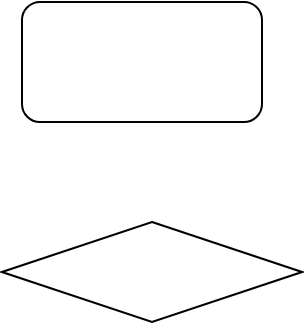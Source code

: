 <mxfile version="13.6.5">
    <diagram id="zlbeGAh_UAn7k8If0XBv" name="第 1 页">
        <mxGraphModel dx="767" dy="398" grid="1" gridSize="10" guides="1" tooltips="1" connect="1" arrows="1" fold="1" page="1" pageScale="1" pageWidth="827" pageHeight="1169" math="0" shadow="0">
            <root>
                <mxCell id="0"/>
                <mxCell id="1" parent="0"/>
                <mxCell id="2" value="" style="rounded=1;whiteSpace=wrap;html=1;" vertex="1" parent="1">
                    <mxGeometry x="240" y="100" width="120" height="60" as="geometry"/>
                </mxCell>
                <mxCell id="3" value="" style="rhombus;whiteSpace=wrap;html=1;" vertex="1" parent="1">
                    <mxGeometry x="230" y="210" width="150" height="50" as="geometry"/>
                </mxCell>
            </root>
        </mxGraphModel>
    </diagram>
</mxfile>